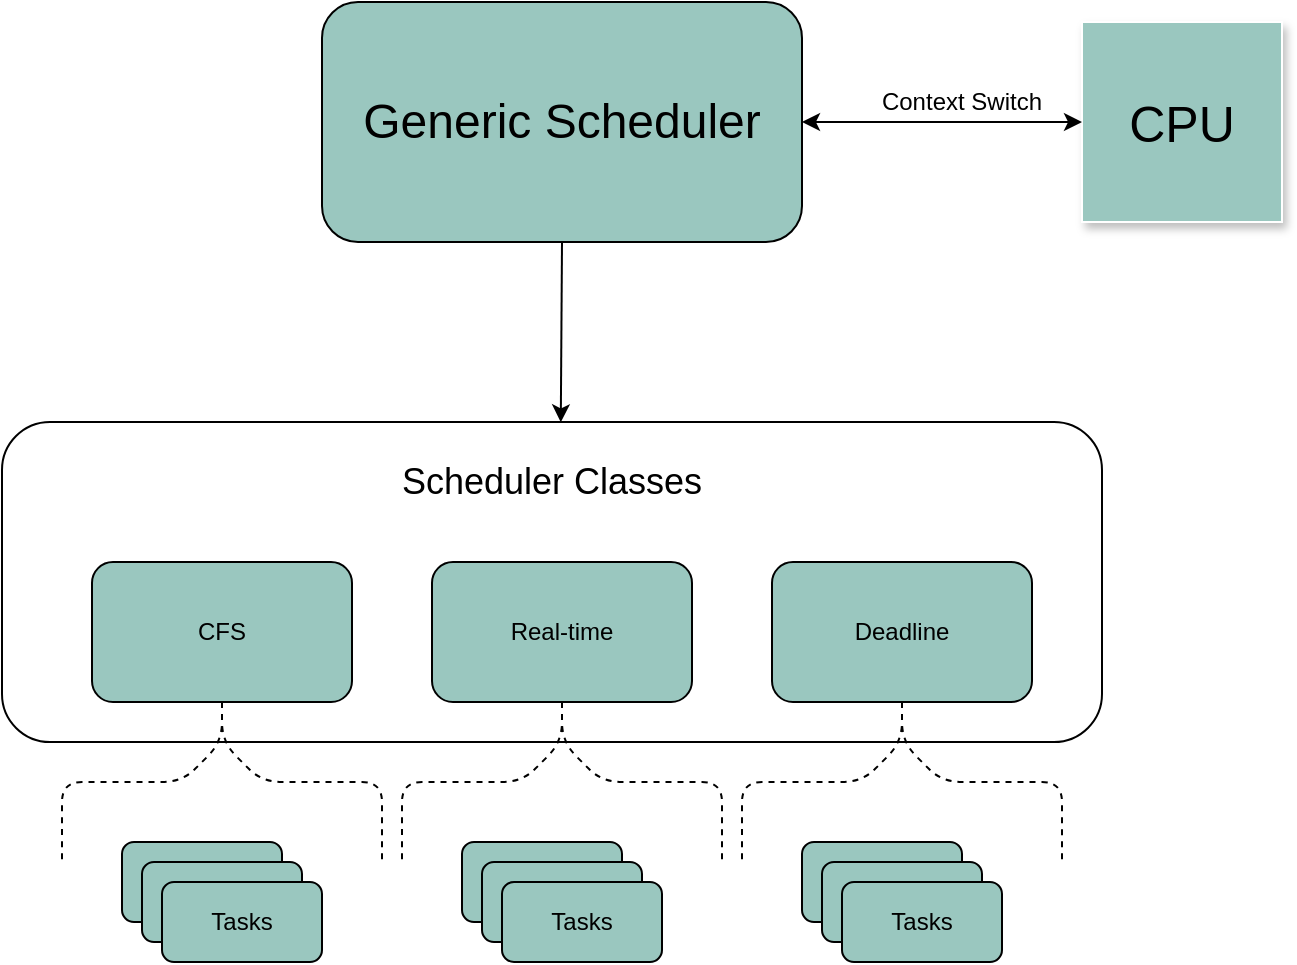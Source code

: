 <mxfile version="14.3.0" type="device" pages="2"><diagram id="Qbx1B5xQdk3e5R3pf0a0" name="Page-1"><mxGraphModel dx="1016" dy="498" grid="1" gridSize="10" guides="1" tooltips="1" connect="1" arrows="1" fold="1" page="1" pageScale="1" pageWidth="827" pageHeight="1169" math="0" shadow="0"><root><mxCell id="0"/><mxCell id="1" parent="0"/><mxCell id="Vbqzjeg1pGijSPFfURU1-1" value="&lt;font style=&quot;font-size: 24px&quot;&gt;Generic Scheduler&lt;/font&gt;" style="rounded=1;whiteSpace=wrap;html=1;fillColor=#9AC7BF;" parent="1" vertex="1"><mxGeometry x="320" y="640" width="240" height="120" as="geometry"/></mxCell><mxCell id="Vbqzjeg1pGijSPFfURU1-3" value="&lt;font style=&quot;font-size: 18px&quot;&gt;Scheduler Classes&lt;/font&gt;" style="rounded=1;whiteSpace=wrap;html=1;fillColor=none;spacingBottom=0;spacingTop=-100;" parent="1" vertex="1"><mxGeometry x="160" y="850" width="550" height="160" as="geometry"/></mxCell><mxCell id="Vbqzjeg1pGijSPFfURU1-4" value="CFS" style="rounded=1;whiteSpace=wrap;html=1;fillColor=#9AC7BF;" parent="1" vertex="1"><mxGeometry x="205" y="920" width="130" height="70" as="geometry"/></mxCell><mxCell id="Vbqzjeg1pGijSPFfURU1-5" value="Real-time" style="rounded=1;whiteSpace=wrap;html=1;fillColor=#9AC7BF;" parent="1" vertex="1"><mxGeometry x="375" y="920" width="130" height="70" as="geometry"/></mxCell><mxCell id="Vbqzjeg1pGijSPFfURU1-6" value="Deadline" style="rounded=1;whiteSpace=wrap;html=1;fillColor=#9AC7BF;" parent="1" vertex="1"><mxGeometry x="545" y="920" width="130" height="70" as="geometry"/></mxCell><mxCell id="Vbqzjeg1pGijSPFfURU1-7" value="" style="endArrow=classic;html=1;exitX=0.5;exitY=1;exitDx=0;exitDy=0;entryX=0.508;entryY=0.001;entryDx=0;entryDy=0;entryPerimeter=0;" parent="1" source="Vbqzjeg1pGijSPFfURU1-1" target="Vbqzjeg1pGijSPFfURU1-3" edge="1"><mxGeometry width="50" height="50" relative="1" as="geometry"><mxPoint x="410" y="910" as="sourcePoint"/><mxPoint x="441" y="810" as="targetPoint"/></mxGeometry></mxCell><mxCell id="Vbqzjeg1pGijSPFfURU1-19" value="" style="group;rotation=90;" parent="1" vertex="1" connectable="0"><mxGeometry x="590" y="950" width="40" height="160" as="geometry"/></mxCell><mxCell id="Vbqzjeg1pGijSPFfURU1-17" value="" style="endArrow=none;html=1;dashed=1;" parent="Vbqzjeg1pGijSPFfURU1-19" edge="1"><mxGeometry width="50" height="50" relative="1" as="geometry"><mxPoint x="20" y="40" as="sourcePoint"/><mxPoint x="100" y="120" as="targetPoint"/><Array as="points"><mxPoint x="20" y="60"/><mxPoint x="40" y="80"/><mxPoint x="100" y="80"/></Array></mxGeometry></mxCell><mxCell id="Vbqzjeg1pGijSPFfURU1-18" value="" style="endArrow=none;html=1;dashed=1;" parent="Vbqzjeg1pGijSPFfURU1-19" edge="1"><mxGeometry width="50" height="50" relative="1" as="geometry"><mxPoint x="20" y="40" as="sourcePoint"/><mxPoint x="-60" y="120" as="targetPoint"/><Array as="points"><mxPoint x="20" y="60"/><mxPoint y="80"/><mxPoint x="-60" y="80"/><mxPoint x="-60" y="100"/></Array></mxGeometry></mxCell><mxCell id="Vbqzjeg1pGijSPFfURU1-21" value="" style="group;rotation=90;" parent="1" vertex="1" connectable="0"><mxGeometry x="420" y="950" width="40" height="160" as="geometry"/></mxCell><mxCell id="Vbqzjeg1pGijSPFfURU1-22" value="" style="endArrow=none;html=1;dashed=1;" parent="Vbqzjeg1pGijSPFfURU1-21" edge="1"><mxGeometry width="50" height="50" relative="1" as="geometry"><mxPoint x="20" y="40" as="sourcePoint"/><mxPoint x="100" y="120" as="targetPoint"/><Array as="points"><mxPoint x="20" y="60"/><mxPoint x="40" y="80"/><mxPoint x="100" y="80"/></Array></mxGeometry></mxCell><mxCell id="Vbqzjeg1pGijSPFfURU1-23" value="" style="endArrow=none;html=1;dashed=1;" parent="Vbqzjeg1pGijSPFfURU1-21" edge="1"><mxGeometry width="50" height="50" relative="1" as="geometry"><mxPoint x="20" y="40" as="sourcePoint"/><mxPoint x="-60" y="120" as="targetPoint"/><Array as="points"><mxPoint x="20" y="60"/><mxPoint y="80"/><mxPoint x="-60" y="80"/><mxPoint x="-60" y="100"/></Array></mxGeometry></mxCell><mxCell id="Vbqzjeg1pGijSPFfURU1-24" value="" style="group;rotation=90;" parent="1" vertex="1" connectable="0"><mxGeometry x="250" y="950" width="40" height="160" as="geometry"/></mxCell><mxCell id="Vbqzjeg1pGijSPFfURU1-25" value="" style="endArrow=none;html=1;dashed=1;" parent="Vbqzjeg1pGijSPFfURU1-24" edge="1"><mxGeometry width="50" height="50" relative="1" as="geometry"><mxPoint x="20" y="40" as="sourcePoint"/><mxPoint x="100" y="120" as="targetPoint"/><Array as="points"><mxPoint x="20" y="60"/><mxPoint x="40" y="80"/><mxPoint x="100" y="80"/></Array></mxGeometry></mxCell><mxCell id="Vbqzjeg1pGijSPFfURU1-26" value="" style="endArrow=none;html=1;dashed=1;" parent="Vbqzjeg1pGijSPFfURU1-24" edge="1"><mxGeometry width="50" height="50" relative="1" as="geometry"><mxPoint x="20" y="40" as="sourcePoint"/><mxPoint x="-60" y="120" as="targetPoint"/><Array as="points"><mxPoint x="20" y="60"/><mxPoint y="80"/><mxPoint x="-60" y="80"/><mxPoint x="-60" y="100"/></Array></mxGeometry></mxCell><mxCell id="eZS_ZbZbeMk-VedT4pln-6" value="" style="group" vertex="1" connectable="0" parent="1"><mxGeometry x="220" y="1060" width="100" height="60" as="geometry"/></mxCell><mxCell id="eZS_ZbZbeMk-VedT4pln-2" value="" style="rounded=1;whiteSpace=wrap;html=1;fillColor=#9AC7BF;" vertex="1" parent="eZS_ZbZbeMk-VedT4pln-6"><mxGeometry width="80" height="40" as="geometry"/></mxCell><mxCell id="eZS_ZbZbeMk-VedT4pln-4" value="" style="rounded=1;whiteSpace=wrap;html=1;fillColor=#9AC7BF;" vertex="1" parent="eZS_ZbZbeMk-VedT4pln-6"><mxGeometry x="10" y="10" width="80" height="40" as="geometry"/></mxCell><mxCell id="eZS_ZbZbeMk-VedT4pln-5" value="Tasks" style="rounded=1;whiteSpace=wrap;html=1;fillColor=#9AC7BF;" vertex="1" parent="eZS_ZbZbeMk-VedT4pln-6"><mxGeometry x="20" y="20" width="80" height="40" as="geometry"/></mxCell><mxCell id="eZS_ZbZbeMk-VedT4pln-7" value="" style="group" vertex="1" connectable="0" parent="1"><mxGeometry x="390" y="1060" width="100" height="60" as="geometry"/></mxCell><mxCell id="eZS_ZbZbeMk-VedT4pln-8" value="" style="rounded=1;whiteSpace=wrap;html=1;fillColor=#9AC7BF;" vertex="1" parent="eZS_ZbZbeMk-VedT4pln-7"><mxGeometry width="80" height="40" as="geometry"/></mxCell><mxCell id="eZS_ZbZbeMk-VedT4pln-9" value="" style="rounded=1;whiteSpace=wrap;html=1;fillColor=#9AC7BF;" vertex="1" parent="eZS_ZbZbeMk-VedT4pln-7"><mxGeometry x="10" y="10" width="80" height="40" as="geometry"/></mxCell><mxCell id="eZS_ZbZbeMk-VedT4pln-10" value="Tasks" style="rounded=1;whiteSpace=wrap;html=1;fillColor=#9AC7BF;" vertex="1" parent="eZS_ZbZbeMk-VedT4pln-7"><mxGeometry x="20" y="20" width="80" height="40" as="geometry"/></mxCell><mxCell id="eZS_ZbZbeMk-VedT4pln-11" value="" style="group" vertex="1" connectable="0" parent="1"><mxGeometry x="560" y="1060" width="100" height="60" as="geometry"/></mxCell><mxCell id="eZS_ZbZbeMk-VedT4pln-12" value="" style="rounded=1;whiteSpace=wrap;html=1;fillColor=#9AC7BF;" vertex="1" parent="eZS_ZbZbeMk-VedT4pln-11"><mxGeometry width="80" height="40" as="geometry"/></mxCell><mxCell id="eZS_ZbZbeMk-VedT4pln-13" value="" style="rounded=1;whiteSpace=wrap;html=1;fillColor=#9AC7BF;" vertex="1" parent="eZS_ZbZbeMk-VedT4pln-11"><mxGeometry x="10" y="10" width="80" height="40" as="geometry"/></mxCell><mxCell id="eZS_ZbZbeMk-VedT4pln-14" value="Tasks" style="rounded=1;whiteSpace=wrap;html=1;fillColor=#9AC7BF;" vertex="1" parent="eZS_ZbZbeMk-VedT4pln-11"><mxGeometry x="20" y="20" width="80" height="40" as="geometry"/></mxCell><mxCell id="eZS_ZbZbeMk-VedT4pln-15" value="&lt;font style=&quot;font-size: 25px&quot;&gt;CPU&lt;/font&gt;" style="rounded=0;whiteSpace=wrap;html=1;shadow=1;strokeColor=#FFFFFF;fillColor=#9AC7BF;glass=0;" vertex="1" parent="1"><mxGeometry x="700" y="650" width="100" height="100" as="geometry"/></mxCell><mxCell id="eZS_ZbZbeMk-VedT4pln-16" value="" style="endArrow=classic;startArrow=classic;html=1;entryX=0;entryY=0.5;entryDx=0;entryDy=0;exitX=1;exitY=0.5;exitDx=0;exitDy=0;" edge="1" parent="1" source="Vbqzjeg1pGijSPFfURU1-1" target="eZS_ZbZbeMk-VedT4pln-15"><mxGeometry width="50" height="50" relative="1" as="geometry"><mxPoint x="620" y="730" as="sourcePoint"/><mxPoint x="670" y="680" as="targetPoint"/></mxGeometry></mxCell><mxCell id="eZS_ZbZbeMk-VedT4pln-17" value="Context Switch" style="text;html=1;strokeColor=none;fillColor=none;align=center;verticalAlign=middle;whiteSpace=wrap;rounded=0;shadow=1;glass=0;" vertex="1" parent="1"><mxGeometry x="590" y="680" width="100" height="20" as="geometry"/></mxCell></root></mxGraphModel></diagram><diagram id="tDpKKEp8URunAOThSsPT" name="Page-2"><mxGraphModel dx="864" dy="423" grid="1" gridSize="10" guides="1" tooltips="1" connect="1" arrows="1" fold="1" page="1" pageScale="1" pageWidth="827" pageHeight="1169" math="0" shadow="0"><root><mxCell id="ysKZkAWgEOkoNtV8oG99-0"/><mxCell id="ysKZkAWgEOkoNtV8oG99-1" parent="ysKZkAWgEOkoNtV8oG99-0"/></root></mxGraphModel></diagram></mxfile>